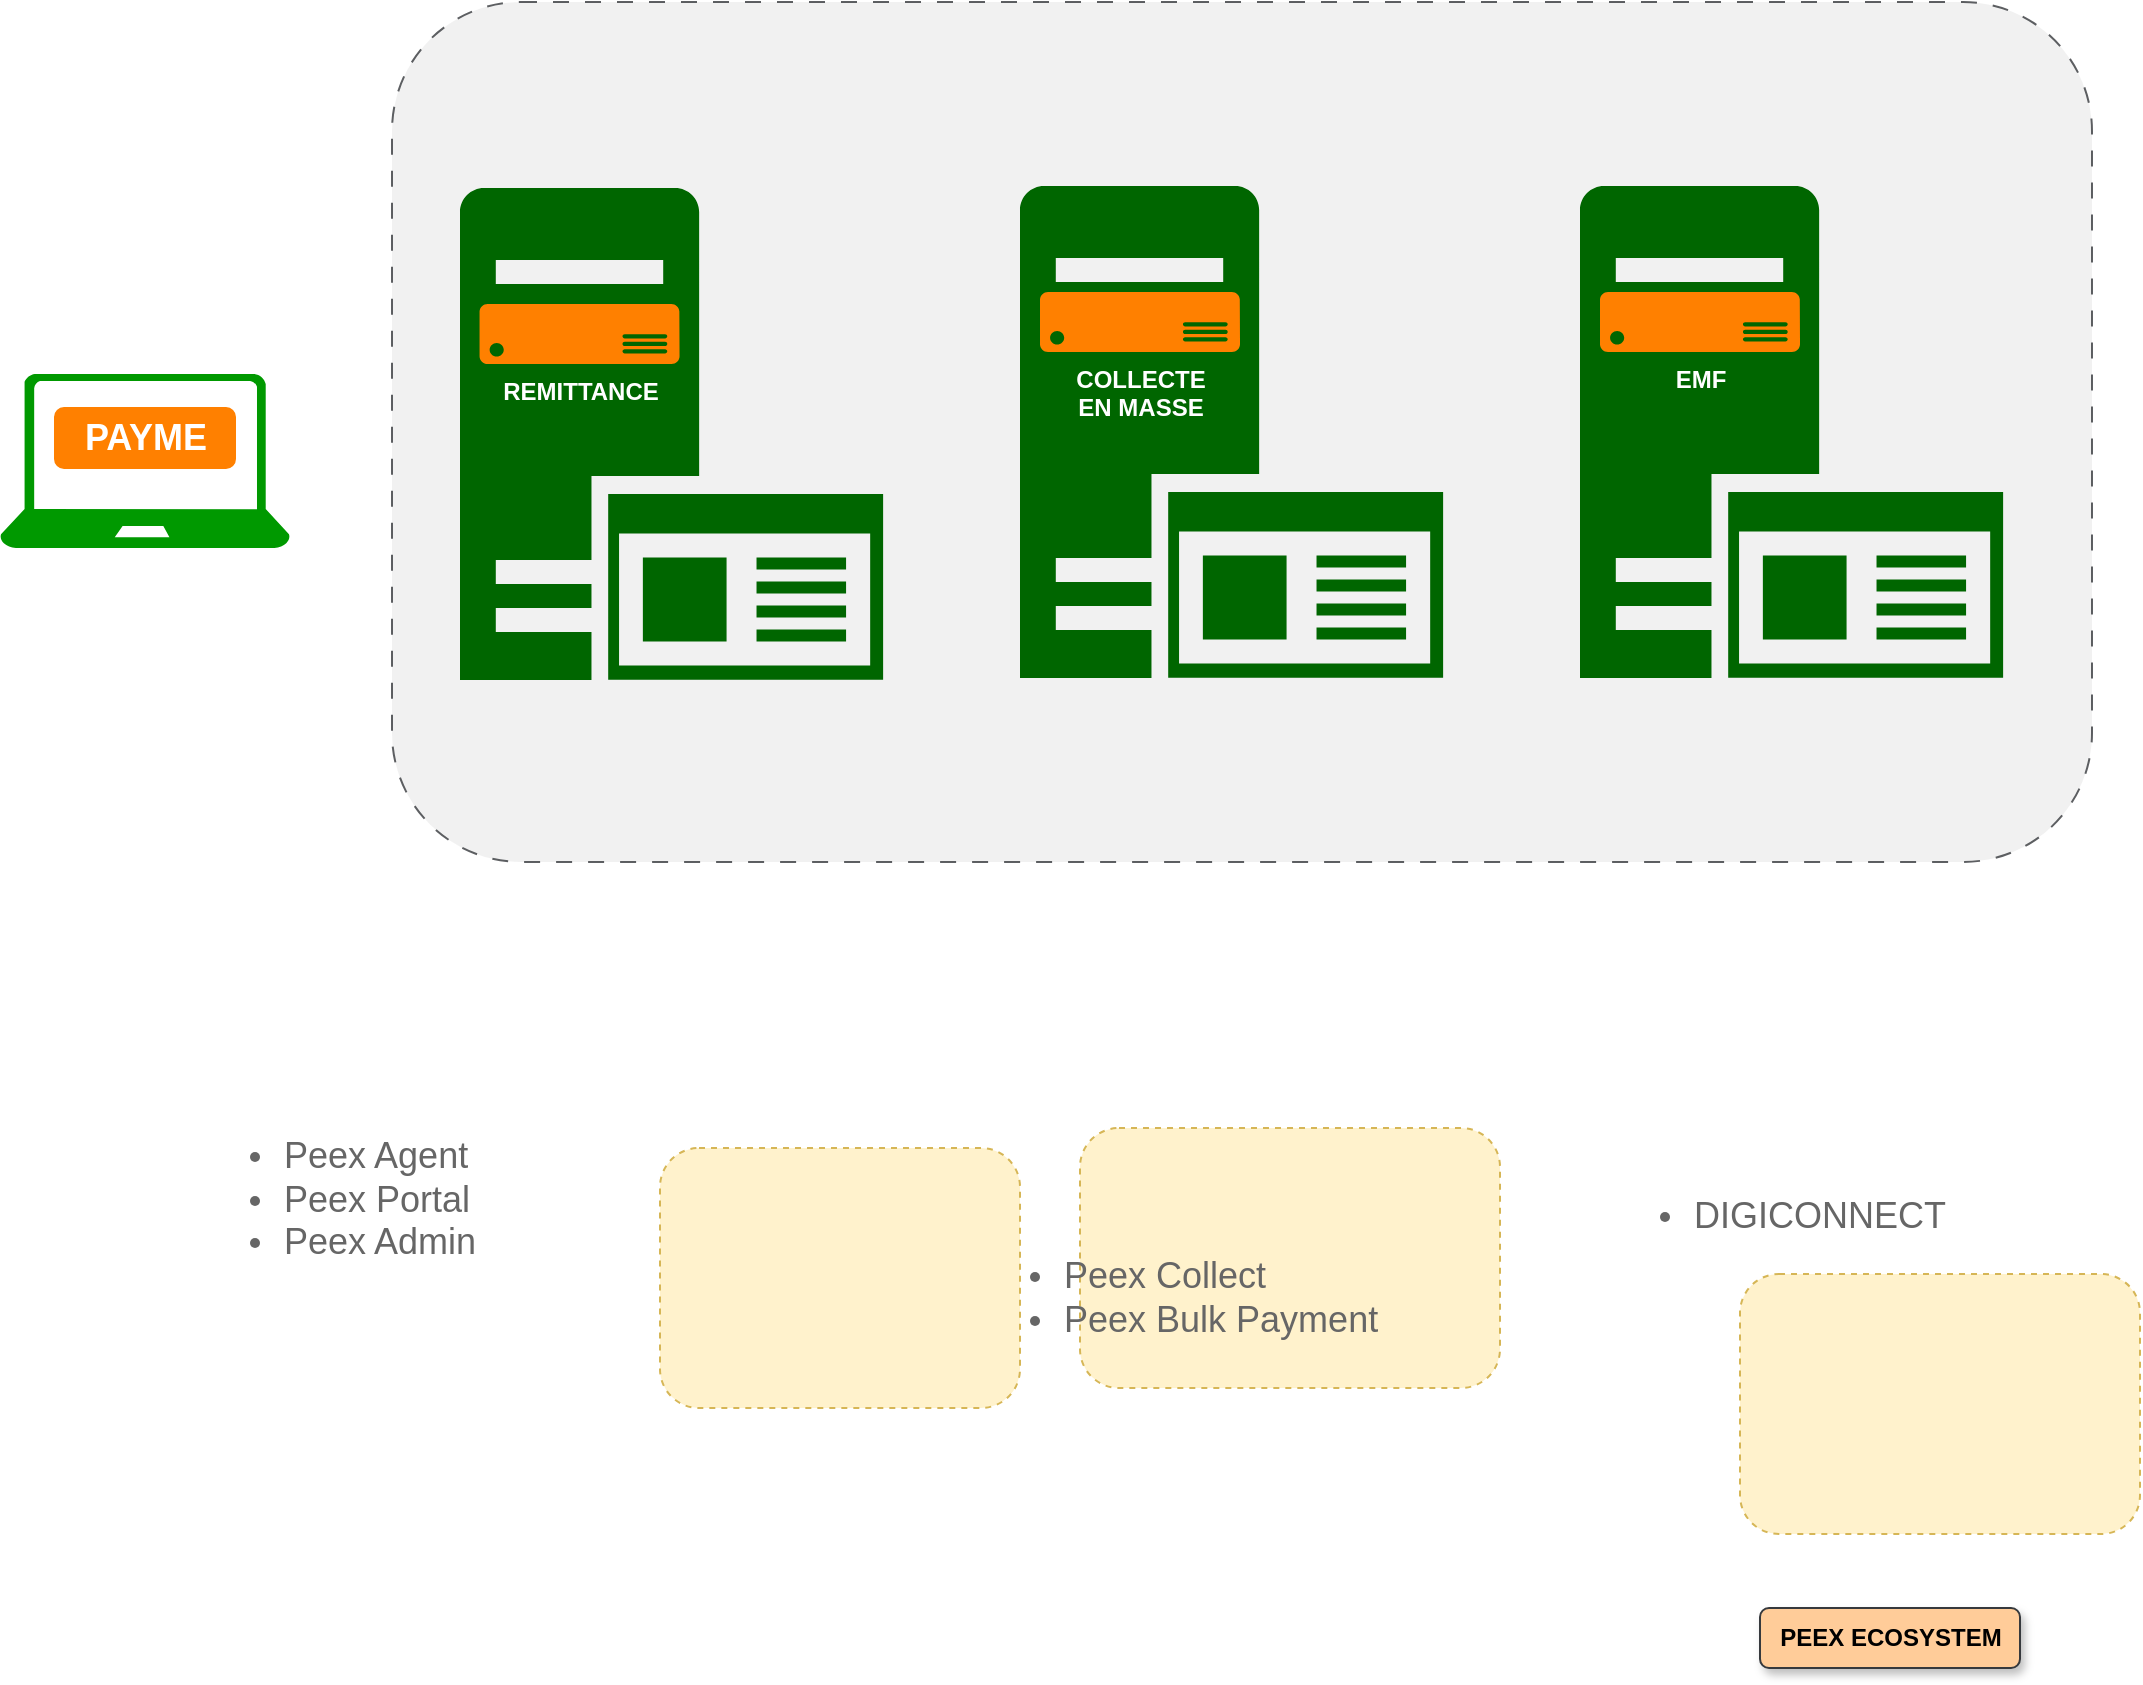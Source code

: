 <mxfile version="24.7.17">
  <diagram name="Page-1" id="SfVXjJMxJvIR2DUhF9N2">
    <mxGraphModel dx="1750" dy="1028" grid="1" gridSize="10" guides="1" tooltips="1" connect="1" arrows="1" fold="1" page="1" pageScale="1" pageWidth="1100" pageHeight="850" math="0" shadow="0">
      <root>
        <mxCell id="0" />
        <mxCell id="1" parent="0" />
        <mxCell id="MirSpIWI6XTZy0-F90U4-6" value="" style="rounded=1;whiteSpace=wrap;html=1;fillColor=#eeeeee;strokeColor=#36393d;dashed=1;dashPattern=8 8;fillStyle=solid;opacity=80;" vertex="1" parent="1">
          <mxGeometry x="206" y="107" width="850" height="430" as="geometry" />
        </mxCell>
        <mxCell id="MirSpIWI6XTZy0-F90U4-18" value="" style="rounded=1;whiteSpace=wrap;html=1;fillColor=#fff2cc;strokeColor=#d6b656;dashed=1;" vertex="1" parent="1">
          <mxGeometry x="880" y="743" width="200" height="130" as="geometry" />
        </mxCell>
        <mxCell id="MirSpIWI6XTZy0-F90U4-17" value="" style="rounded=1;whiteSpace=wrap;html=1;fillColor=#fff2cc;strokeColor=#d6b656;dashed=1;" vertex="1" parent="1">
          <mxGeometry x="550" y="670" width="210" height="130" as="geometry" />
        </mxCell>
        <mxCell id="MirSpIWI6XTZy0-F90U4-13" value="" style="rounded=1;whiteSpace=wrap;html=1;fillColor=#fff2cc;strokeColor=#d6b656;dashed=1;" vertex="1" parent="1">
          <mxGeometry x="340" y="680" width="180" height="130" as="geometry" />
        </mxCell>
        <mxCell id="MirSpIWI6XTZy0-F90U4-8" value="&lt;ul&gt;&lt;li&gt;&lt;font style=&quot;font-size: 18px;&quot;&gt;Peex Agent&amp;nbsp;&lt;/font&gt;&lt;/li&gt;&lt;li&gt;&lt;span style=&quot;font-size: 18px;&quot;&gt;Peex Portal&lt;/span&gt;&lt;/li&gt;&lt;li&gt;&lt;span style=&quot;font-size: 18px;&quot;&gt;Peex Admin&lt;/span&gt;&lt;/li&gt;&lt;/ul&gt;" style="strokeWidth=1;shadow=0;dashed=0;align=center;html=1;shape=mxgraph.mockup.text.bulletedList;textColor=#666666;mainText=,,,,;textSize=17;bulletStyle=none;strokeColor=none;fillColor=none;align=left;verticalAlign=top;fontSize=17;fontColor=#666666;" vertex="1" parent="1">
          <mxGeometry x="110" y="650" width="170" height="113" as="geometry" />
        </mxCell>
        <mxCell id="MirSpIWI6XTZy0-F90U4-9" value="&lt;ul&gt;&lt;li&gt;&lt;span style=&quot;font-size: 18px;&quot;&gt;Peex Collect&amp;nbsp;&lt;/span&gt;&lt;/li&gt;&lt;li&gt;&lt;span style=&quot;font-size: 18px;&quot;&gt;Peex Bulk Payment&lt;/span&gt;&lt;/li&gt;&lt;/ul&gt;" style="strokeWidth=1;shadow=0;dashed=0;align=center;html=1;shape=mxgraph.mockup.text.bulletedList;textColor=#666666;mainText=,,,,;textSize=17;bulletStyle=none;strokeColor=none;fillColor=none;align=left;verticalAlign=top;fontSize=17;fontColor=#666666;" vertex="1" parent="1">
          <mxGeometry x="500" y="710" width="220" height="100" as="geometry" />
        </mxCell>
        <mxCell id="MirSpIWI6XTZy0-F90U4-10" value="&lt;ul&gt;&lt;li&gt;&lt;span style=&quot;font-size: 18px;&quot;&gt;DIGICONNECT&lt;/span&gt;&lt;/li&gt;&lt;/ul&gt;" style="strokeWidth=1;shadow=0;dashed=0;align=center;html=1;shape=mxgraph.mockup.text.bulletedList;textColor=#666666;mainText=,,,,;textSize=17;bulletStyle=none;strokeColor=none;fillColor=none;align=left;verticalAlign=top;fontSize=17;fontColor=#666666;" vertex="1" parent="1">
          <mxGeometry x="815" y="680" width="210" height="63" as="geometry" />
        </mxCell>
        <mxCell id="MirSpIWI6XTZy0-F90U4-19" value="" style="sketch=0;aspect=fixed;pointerEvents=1;shadow=0;dashed=0;html=1;strokeColor=none;labelPosition=center;verticalLabelPosition=bottom;verticalAlign=top;align=center;fillColor=#006600;shape=mxgraph.mscae.enterprise.application_server2" vertex="1" parent="1">
          <mxGeometry x="240.0" y="200" width="211.56" height="246" as="geometry" />
        </mxCell>
        <mxCell id="MirSpIWI6XTZy0-F90U4-23" value="&lt;span style=&quot;text-wrap: wrap;&quot;&gt;&lt;b&gt;&lt;font color=&quot;#ffffff&quot;&gt;REMITTANCE&lt;/font&gt;&lt;/b&gt;&lt;/span&gt;" style="sketch=0;aspect=fixed;pointerEvents=1;shadow=0;dashed=0;html=1;strokeColor=none;labelPosition=center;verticalLabelPosition=bottom;verticalAlign=top;align=center;fillColor=#FF8000;shape=mxgraph.azure.server" vertex="1" parent="1">
          <mxGeometry x="249.78" y="258" width="100" height="30" as="geometry" />
        </mxCell>
        <mxCell id="MirSpIWI6XTZy0-F90U4-26" value="&lt;b&gt;PEEX ECOSYSTEM&lt;/b&gt;" style="text;html=1;align=center;verticalAlign=middle;resizable=0;points=[];autosize=1;strokeColor=#36393d;fillColor=#ffcc99;strokeWidth=1;rounded=1;shadow=1;" vertex="1" parent="1">
          <mxGeometry x="890" y="910" width="130" height="30" as="geometry" />
        </mxCell>
        <mxCell id="MirSpIWI6XTZy0-F90U4-4" value="&lt;h2&gt;&lt;font style=&quot;font-size: 18px;&quot;&gt;PAYME&lt;/font&gt;&lt;/h2&gt;" style="rounded=1;whiteSpace=wrap;html=1;fillColor=#FF8000;fontColor=#ffffff;strokeColor=#FF8000;container=0;" vertex="1" parent="1">
          <mxGeometry x="37.5" y="310" width="90" height="30" as="geometry" />
        </mxCell>
        <mxCell id="MirSpIWI6XTZy0-F90U4-3" value="" style="verticalLabelPosition=bottom;html=1;verticalAlign=top;align=center;strokeColor=none;fillColor=#009900;shape=mxgraph.azure.laptop;pointerEvents=1;container=0;" vertex="1" parent="1">
          <mxGeometry x="10" y="293" width="145" height="87" as="geometry" />
        </mxCell>
        <mxCell id="MirSpIWI6XTZy0-F90U4-27" value="" style="sketch=0;aspect=fixed;pointerEvents=1;shadow=0;dashed=0;html=1;strokeColor=none;labelPosition=center;verticalLabelPosition=bottom;verticalAlign=top;align=center;fillColor=#006600;shape=mxgraph.mscae.enterprise.application_server2" vertex="1" parent="1">
          <mxGeometry x="520" y="199" width="211.56" height="246" as="geometry" />
        </mxCell>
        <mxCell id="MirSpIWI6XTZy0-F90U4-28" value="" style="sketch=0;aspect=fixed;pointerEvents=1;shadow=0;dashed=0;html=1;strokeColor=none;labelPosition=center;verticalLabelPosition=bottom;verticalAlign=top;align=center;fillColor=#006600;shape=mxgraph.mscae.enterprise.application_server2" vertex="1" parent="1">
          <mxGeometry x="800" y="199" width="211.56" height="246" as="geometry" />
        </mxCell>
        <mxCell id="MirSpIWI6XTZy0-F90U4-29" value="&lt;span style=&quot;text-wrap: wrap;&quot;&gt;&lt;b&gt;&lt;font color=&quot;#ffffff&quot;&gt;COLLECTE EN MASSE&lt;/font&gt;&lt;/b&gt;&lt;/span&gt;" style="sketch=0;aspect=fixed;pointerEvents=1;shadow=0;dashed=0;html=1;strokeColor=none;labelPosition=center;verticalLabelPosition=bottom;verticalAlign=top;align=center;fillColor=#FF8000;shape=mxgraph.azure.server" vertex="1" parent="1">
          <mxGeometry x="530" y="252" width="100" height="30" as="geometry" />
        </mxCell>
        <mxCell id="MirSpIWI6XTZy0-F90U4-30" value="&lt;font color=&quot;#ffffff&quot;&gt;&lt;span style=&quot;text-wrap: wrap;&quot;&gt;&lt;b&gt;EMF&lt;/b&gt;&lt;/span&gt;&lt;/font&gt;" style="sketch=0;aspect=fixed;pointerEvents=1;shadow=0;dashed=0;html=1;strokeColor=none;labelPosition=center;verticalLabelPosition=bottom;verticalAlign=top;align=center;fillColor=#FF8000;shape=mxgraph.azure.server" vertex="1" parent="1">
          <mxGeometry x="810" y="252" width="100" height="30" as="geometry" />
        </mxCell>
      </root>
    </mxGraphModel>
  </diagram>
</mxfile>
